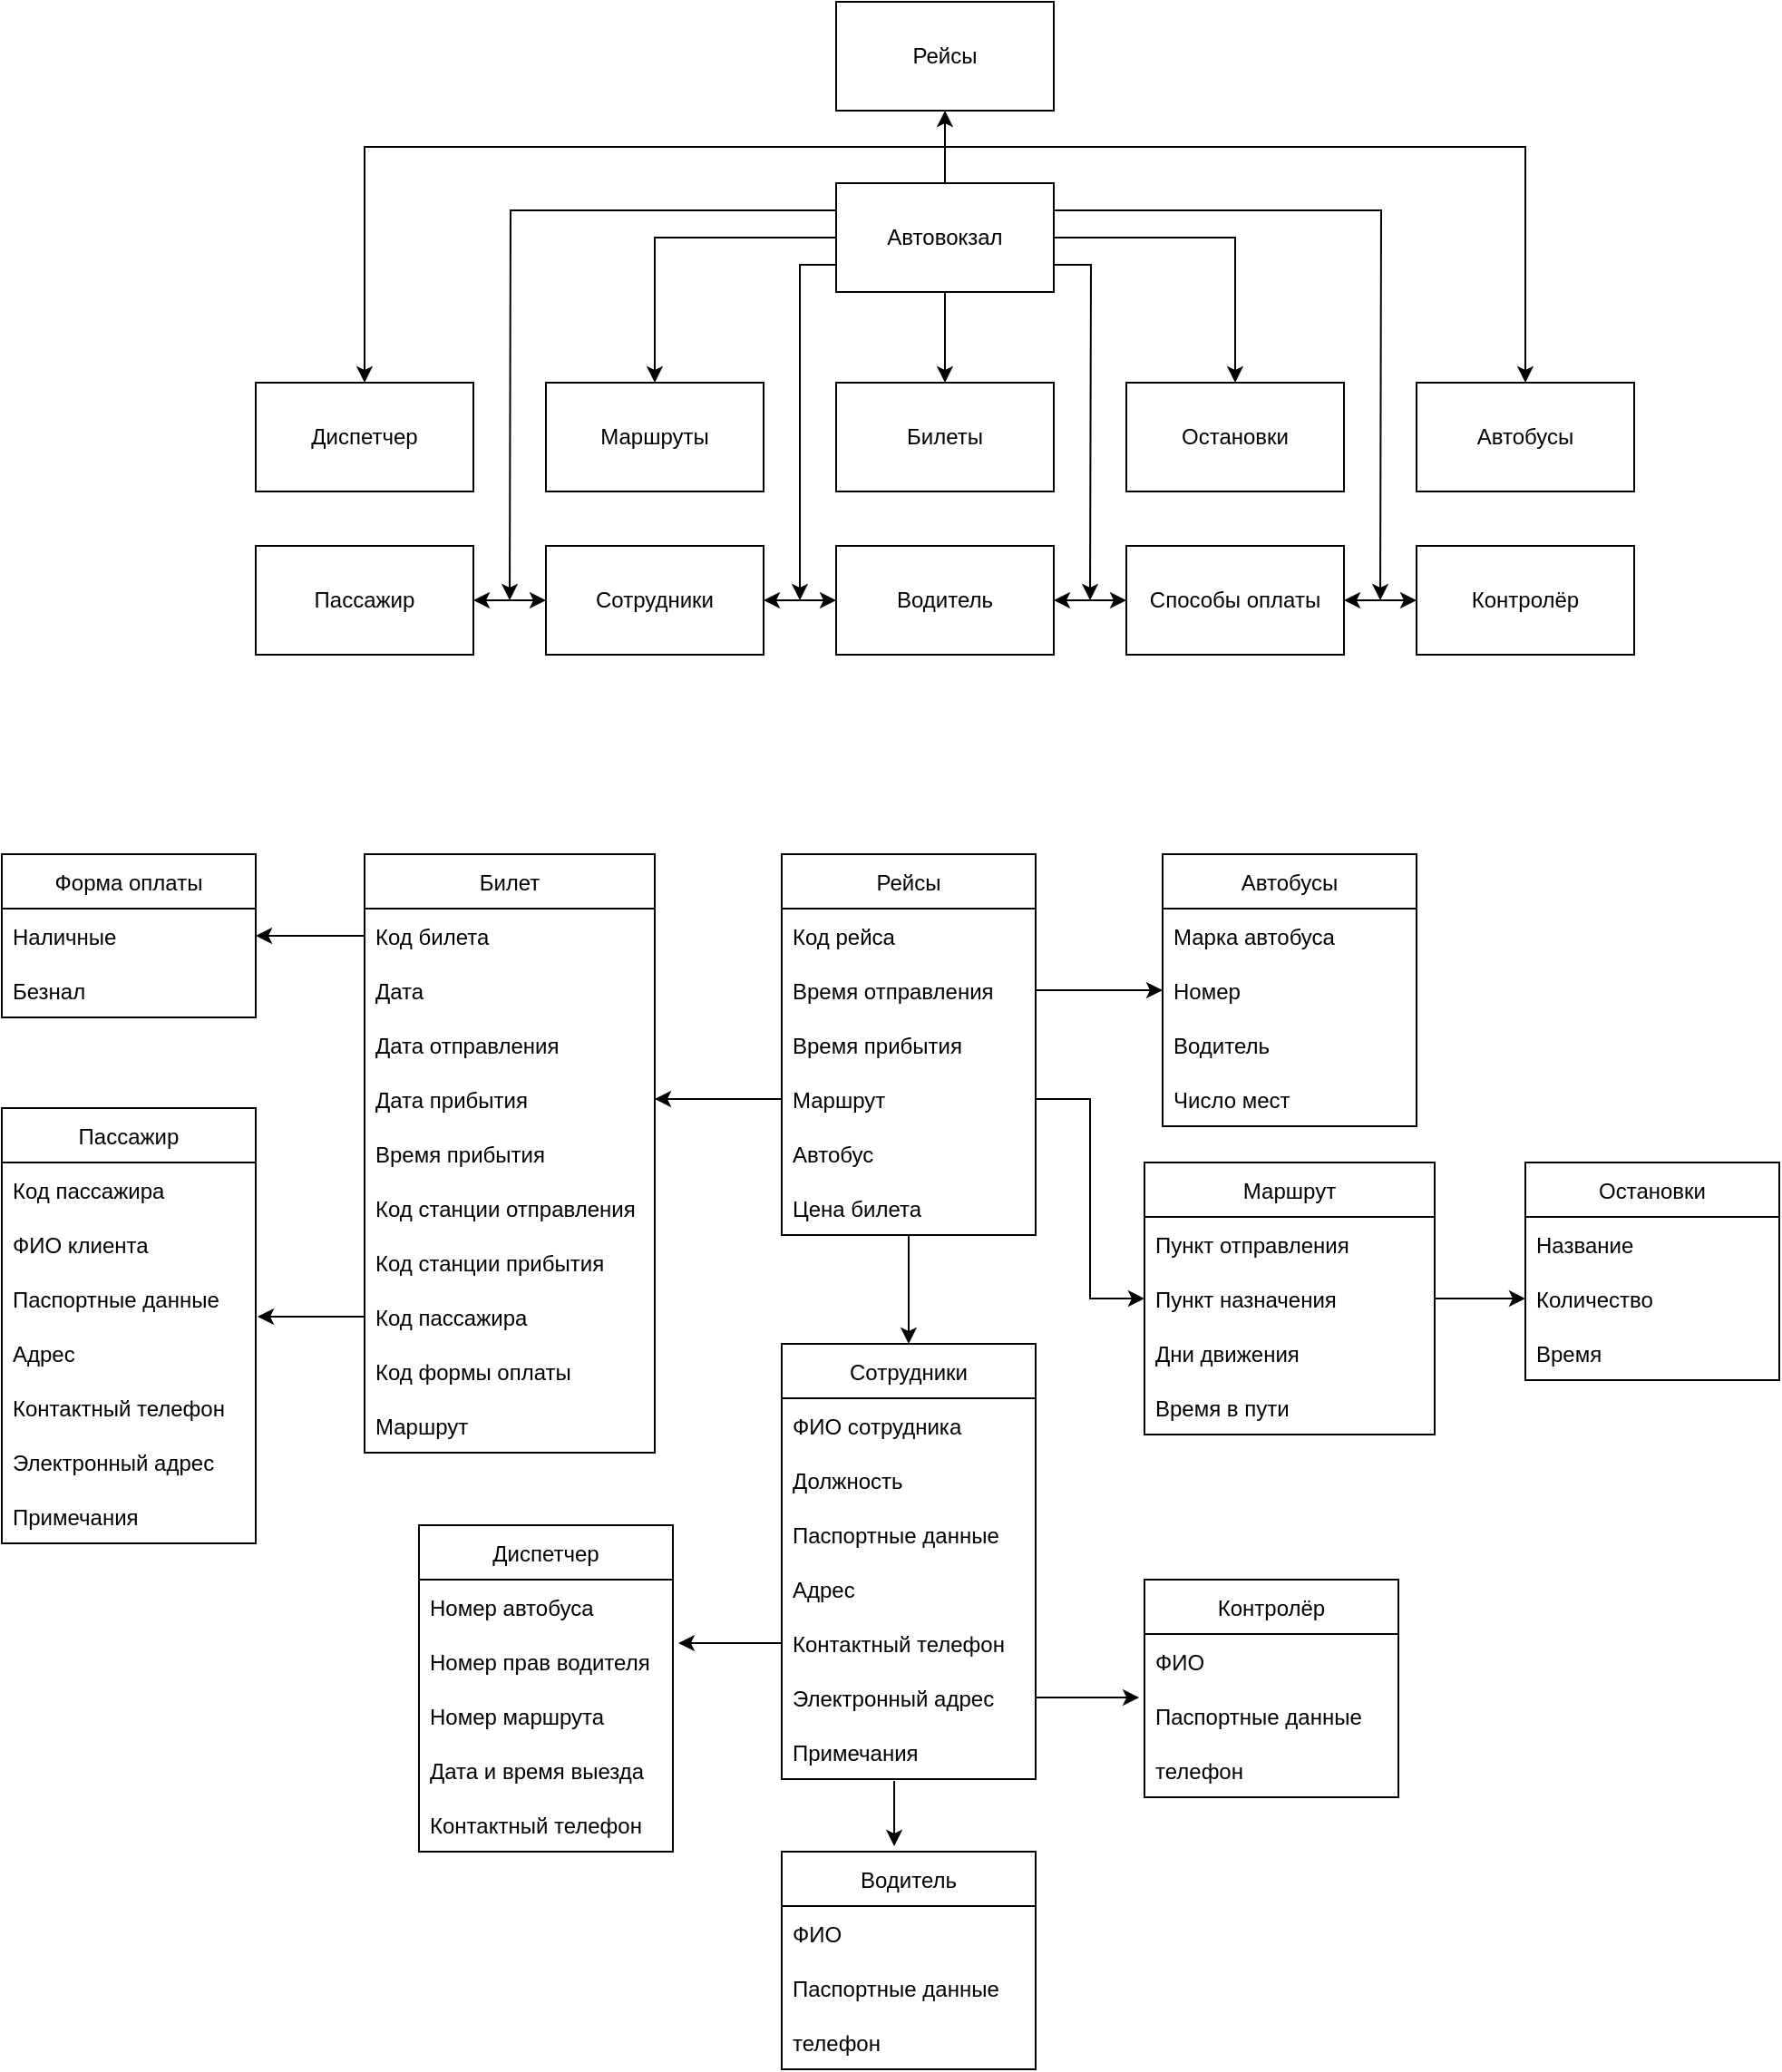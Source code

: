 <mxfile version="20.5.1" type="github">
  <diagram id="86yqQ0jhV_8jFqPabOyq" name="Страница 1">
    <mxGraphModel dx="2249" dy="794" grid="1" gridSize="10" guides="1" tooltips="1" connect="1" arrows="1" fold="1" page="1" pageScale="1" pageWidth="827" pageHeight="1169" math="0" shadow="0">
      <root>
        <mxCell id="0" />
        <mxCell id="1" parent="0" />
        <mxCell id="iQQgAuOcwQttmFMJXdX3-10" style="edgeStyle=orthogonalEdgeStyle;rounded=0;orthogonalLoop=1;jettySize=auto;html=1;" parent="1" source="iQQgAuOcwQttmFMJXdX3-2" target="iQQgAuOcwQttmFMJXdX3-5" edge="1">
          <mxGeometry relative="1" as="geometry" />
        </mxCell>
        <mxCell id="iQQgAuOcwQttmFMJXdX3-11" style="edgeStyle=orthogonalEdgeStyle;rounded=0;orthogonalLoop=1;jettySize=auto;html=1;exitX=1;exitY=0.5;exitDx=0;exitDy=0;entryX=0.5;entryY=0;entryDx=0;entryDy=0;" parent="1" source="iQQgAuOcwQttmFMJXdX3-2" target="iQQgAuOcwQttmFMJXdX3-9" edge="1">
          <mxGeometry relative="1" as="geometry" />
        </mxCell>
        <mxCell id="iQQgAuOcwQttmFMJXdX3-15" style="edgeStyle=orthogonalEdgeStyle;rounded=0;orthogonalLoop=1;jettySize=auto;html=1;exitX=0.5;exitY=0;exitDx=0;exitDy=0;entryX=0.5;entryY=0;entryDx=0;entryDy=0;" parent="1" source="iQQgAuOcwQttmFMJXdX3-2" target="iQQgAuOcwQttmFMJXdX3-12" edge="1">
          <mxGeometry relative="1" as="geometry" />
        </mxCell>
        <mxCell id="iQQgAuOcwQttmFMJXdX3-16" style="edgeStyle=orthogonalEdgeStyle;rounded=0;orthogonalLoop=1;jettySize=auto;html=1;exitX=0.5;exitY=0;exitDx=0;exitDy=0;entryX=0.5;entryY=0;entryDx=0;entryDy=0;" parent="1" source="iQQgAuOcwQttmFMJXdX3-2" target="iQQgAuOcwQttmFMJXdX3-14" edge="1">
          <mxGeometry relative="1" as="geometry" />
        </mxCell>
        <mxCell id="iQQgAuOcwQttmFMJXdX3-42" style="edgeStyle=orthogonalEdgeStyle;rounded=0;orthogonalLoop=1;jettySize=auto;html=1;exitX=0;exitY=0.25;exitDx=0;exitDy=0;" parent="1" source="iQQgAuOcwQttmFMJXdX3-2" edge="1">
          <mxGeometry relative="1" as="geometry">
            <mxPoint x="190" y="360" as="targetPoint" />
          </mxGeometry>
        </mxCell>
        <mxCell id="iQQgAuOcwQttmFMJXdX3-44" style="edgeStyle=orthogonalEdgeStyle;rounded=0;orthogonalLoop=1;jettySize=auto;html=1;exitX=0;exitY=0.75;exitDx=0;exitDy=0;" parent="1" source="iQQgAuOcwQttmFMJXdX3-2" edge="1">
          <mxGeometry relative="1" as="geometry">
            <mxPoint x="350" y="360" as="targetPoint" />
          </mxGeometry>
        </mxCell>
        <mxCell id="iQQgAuOcwQttmFMJXdX3-46" style="edgeStyle=orthogonalEdgeStyle;rounded=0;orthogonalLoop=1;jettySize=auto;html=1;exitX=1;exitY=0.75;exitDx=0;exitDy=0;" parent="1" source="iQQgAuOcwQttmFMJXdX3-2" edge="1">
          <mxGeometry relative="1" as="geometry">
            <mxPoint x="510" y="360" as="targetPoint" />
          </mxGeometry>
        </mxCell>
        <mxCell id="iQQgAuOcwQttmFMJXdX3-48" style="edgeStyle=orthogonalEdgeStyle;rounded=0;orthogonalLoop=1;jettySize=auto;html=1;exitX=1;exitY=0.25;exitDx=0;exitDy=0;" parent="1" source="iQQgAuOcwQttmFMJXdX3-2" edge="1">
          <mxGeometry relative="1" as="geometry">
            <mxPoint x="670" y="360" as="targetPoint" />
          </mxGeometry>
        </mxCell>
        <mxCell id="S9R1YL-R6KJ5HFUUIe6C-26" style="edgeStyle=orthogonalEdgeStyle;rounded=0;orthogonalLoop=1;jettySize=auto;html=1;exitX=0.5;exitY=0;exitDx=0;exitDy=0;entryX=0.5;entryY=1;entryDx=0;entryDy=0;" edge="1" parent="1" source="iQQgAuOcwQttmFMJXdX3-2" target="iQQgAuOcwQttmFMJXdX3-3">
          <mxGeometry relative="1" as="geometry" />
        </mxCell>
        <mxCell id="S9R1YL-R6KJ5HFUUIe6C-27" style="edgeStyle=orthogonalEdgeStyle;rounded=0;orthogonalLoop=1;jettySize=auto;html=1;exitX=0.5;exitY=1;exitDx=0;exitDy=0;entryX=0.5;entryY=0;entryDx=0;entryDy=0;" edge="1" parent="1" source="iQQgAuOcwQttmFMJXdX3-2" target="iQQgAuOcwQttmFMJXdX3-19">
          <mxGeometry relative="1" as="geometry" />
        </mxCell>
        <mxCell id="iQQgAuOcwQttmFMJXdX3-2" value="Автовокзал" style="rounded=0;whiteSpace=wrap;html=1;" parent="1" vertex="1">
          <mxGeometry x="370" y="130" width="120" height="60" as="geometry" />
        </mxCell>
        <mxCell id="iQQgAuOcwQttmFMJXdX3-3" value="Рейсы" style="rounded=0;whiteSpace=wrap;html=1;" parent="1" vertex="1">
          <mxGeometry x="370" y="30" width="120" height="60" as="geometry" />
        </mxCell>
        <mxCell id="iQQgAuOcwQttmFMJXdX3-5" value="Маршруты" style="rounded=0;whiteSpace=wrap;html=1;" parent="1" vertex="1">
          <mxGeometry x="210" y="240" width="120" height="60" as="geometry" />
        </mxCell>
        <mxCell id="iQQgAuOcwQttmFMJXdX3-9" value="Остановки" style="rounded=0;whiteSpace=wrap;html=1;" parent="1" vertex="1">
          <mxGeometry x="530" y="240" width="120" height="60" as="geometry" />
        </mxCell>
        <mxCell id="iQQgAuOcwQttmFMJXdX3-12" value="Диспетчер" style="rounded=0;whiteSpace=wrap;html=1;" parent="1" vertex="1">
          <mxGeometry x="50" y="240" width="120" height="60" as="geometry" />
        </mxCell>
        <mxCell id="iQQgAuOcwQttmFMJXdX3-14" value="Автобусы" style="rounded=0;whiteSpace=wrap;html=1;" parent="1" vertex="1">
          <mxGeometry x="690" y="240" width="120" height="60" as="geometry" />
        </mxCell>
        <mxCell id="iQQgAuOcwQttmFMJXdX3-18" value="Способы оплаты" style="rounded=0;whiteSpace=wrap;html=1;" parent="1" vertex="1">
          <mxGeometry x="530" y="330" width="120" height="60" as="geometry" />
        </mxCell>
        <mxCell id="iQQgAuOcwQttmFMJXdX3-19" value="Билеты" style="rounded=0;whiteSpace=wrap;html=1;" parent="1" vertex="1">
          <mxGeometry x="370" y="240" width="120" height="60" as="geometry" />
        </mxCell>
        <mxCell id="iQQgAuOcwQttmFMJXdX3-20" value="Пассажир" style="rounded=0;whiteSpace=wrap;html=1;" parent="1" vertex="1">
          <mxGeometry x="50" y="330" width="120" height="60" as="geometry" />
        </mxCell>
        <mxCell id="iQQgAuOcwQttmFMJXdX3-21" value="Сотрудники" style="rounded=0;whiteSpace=wrap;html=1;" parent="1" vertex="1">
          <mxGeometry x="210" y="330" width="120" height="60" as="geometry" />
        </mxCell>
        <mxCell id="iQQgAuOcwQttmFMJXdX3-22" value="Контролёр" style="rounded=0;whiteSpace=wrap;html=1;" parent="1" vertex="1">
          <mxGeometry x="690" y="330" width="120" height="60" as="geometry" />
        </mxCell>
        <mxCell id="iQQgAuOcwQttmFMJXdX3-31" value="" style="endArrow=classic;startArrow=classic;html=1;rounded=0;exitX=1;exitY=0.5;exitDx=0;exitDy=0;entryX=0;entryY=0.5;entryDx=0;entryDy=0;" parent="1" source="iQQgAuOcwQttmFMJXdX3-20" target="iQQgAuOcwQttmFMJXdX3-21" edge="1">
          <mxGeometry width="50" height="50" relative="1" as="geometry">
            <mxPoint x="170" y="390" as="sourcePoint" />
            <mxPoint x="200" y="360" as="targetPoint" />
          </mxGeometry>
        </mxCell>
        <mxCell id="iQQgAuOcwQttmFMJXdX3-33" value="" style="endArrow=classic;startArrow=classic;html=1;rounded=0;exitX=1;exitY=0.5;exitDx=0;exitDy=0;entryX=0;entryY=0.5;entryDx=0;entryDy=0;" parent="1" source="iQQgAuOcwQttmFMJXdX3-18" target="iQQgAuOcwQttmFMJXdX3-22" edge="1">
          <mxGeometry width="50" height="50" relative="1" as="geometry">
            <mxPoint x="650" y="390" as="sourcePoint" />
            <mxPoint x="700" y="340" as="targetPoint" />
          </mxGeometry>
        </mxCell>
        <mxCell id="eWutOVOjhpOkpdrfjWL5-36" value="Маршрут" style="swimlane;fontStyle=0;childLayout=stackLayout;horizontal=1;startSize=30;horizontalStack=0;resizeParent=1;resizeParentMax=0;resizeLast=0;collapsible=1;marginBottom=0;" parent="1" vertex="1">
          <mxGeometry x="540" y="670" width="160" height="150" as="geometry" />
        </mxCell>
        <mxCell id="eWutOVOjhpOkpdrfjWL5-37" value="Пункт отправления" style="text;strokeColor=none;fillColor=none;align=left;verticalAlign=middle;spacingLeft=4;spacingRight=4;overflow=hidden;points=[[0,0.5],[1,0.5]];portConstraint=eastwest;rotatable=0;" parent="eWutOVOjhpOkpdrfjWL5-36" vertex="1">
          <mxGeometry y="30" width="160" height="30" as="geometry" />
        </mxCell>
        <mxCell id="eWutOVOjhpOkpdrfjWL5-38" value="Пункт назначения" style="text;strokeColor=none;fillColor=none;align=left;verticalAlign=middle;spacingLeft=4;spacingRight=4;overflow=hidden;points=[[0,0.5],[1,0.5]];portConstraint=eastwest;rotatable=0;" parent="eWutOVOjhpOkpdrfjWL5-36" vertex="1">
          <mxGeometry y="60" width="160" height="30" as="geometry" />
        </mxCell>
        <mxCell id="eWutOVOjhpOkpdrfjWL5-39" value="Дни движения" style="text;strokeColor=none;fillColor=none;align=left;verticalAlign=middle;spacingLeft=4;spacingRight=4;overflow=hidden;points=[[0,0.5],[1,0.5]];portConstraint=eastwest;rotatable=0;" parent="eWutOVOjhpOkpdrfjWL5-36" vertex="1">
          <mxGeometry y="90" width="160" height="30" as="geometry" />
        </mxCell>
        <mxCell id="S9R1YL-R6KJ5HFUUIe6C-1" value="Время в пути" style="text;strokeColor=none;fillColor=none;align=left;verticalAlign=middle;spacingLeft=4;spacingRight=4;overflow=hidden;points=[[0,0.5],[1,0.5]];portConstraint=eastwest;rotatable=0;" vertex="1" parent="eWutOVOjhpOkpdrfjWL5-36">
          <mxGeometry y="120" width="160" height="30" as="geometry" />
        </mxCell>
        <mxCell id="eWutOVOjhpOkpdrfjWL5-40" value="Рейсы" style="swimlane;fontStyle=0;childLayout=stackLayout;horizontal=1;startSize=30;horizontalStack=0;resizeParent=1;resizeParentMax=0;resizeLast=0;collapsible=1;marginBottom=0;" parent="1" vertex="1">
          <mxGeometry x="340" y="500" width="140" height="210" as="geometry" />
        </mxCell>
        <mxCell id="eWutOVOjhpOkpdrfjWL5-41" value="Код рейса" style="text;strokeColor=none;fillColor=none;align=left;verticalAlign=middle;spacingLeft=4;spacingRight=4;overflow=hidden;points=[[0,0.5],[1,0.5]];portConstraint=eastwest;rotatable=0;" parent="eWutOVOjhpOkpdrfjWL5-40" vertex="1">
          <mxGeometry y="30" width="140" height="30" as="geometry" />
        </mxCell>
        <mxCell id="eWutOVOjhpOkpdrfjWL5-42" value="Время отправления" style="text;strokeColor=none;fillColor=none;align=left;verticalAlign=middle;spacingLeft=4;spacingRight=4;overflow=hidden;points=[[0,0.5],[1,0.5]];portConstraint=eastwest;rotatable=0;" parent="eWutOVOjhpOkpdrfjWL5-40" vertex="1">
          <mxGeometry y="60" width="140" height="30" as="geometry" />
        </mxCell>
        <mxCell id="eWutOVOjhpOkpdrfjWL5-43" value="Время прибытия" style="text;strokeColor=none;fillColor=none;align=left;verticalAlign=middle;spacingLeft=4;spacingRight=4;overflow=hidden;points=[[0,0.5],[1,0.5]];portConstraint=eastwest;rotatable=0;" parent="eWutOVOjhpOkpdrfjWL5-40" vertex="1">
          <mxGeometry y="90" width="140" height="30" as="geometry" />
        </mxCell>
        <mxCell id="eWutOVOjhpOkpdrfjWL5-45" value="Маршрут" style="text;strokeColor=none;fillColor=none;align=left;verticalAlign=middle;spacingLeft=4;spacingRight=4;overflow=hidden;points=[[0,0.5],[1,0.5]];portConstraint=eastwest;rotatable=0;" parent="eWutOVOjhpOkpdrfjWL5-40" vertex="1">
          <mxGeometry y="120" width="140" height="30" as="geometry" />
        </mxCell>
        <mxCell id="eWutOVOjhpOkpdrfjWL5-46" value="Автобус" style="text;strokeColor=none;fillColor=none;align=left;verticalAlign=middle;spacingLeft=4;spacingRight=4;overflow=hidden;points=[[0,0.5],[1,0.5]];portConstraint=eastwest;rotatable=0;" parent="eWutOVOjhpOkpdrfjWL5-40" vertex="1">
          <mxGeometry y="150" width="140" height="30" as="geometry" />
        </mxCell>
        <mxCell id="eWutOVOjhpOkpdrfjWL5-47" value="Цена билета" style="text;strokeColor=none;fillColor=none;align=left;verticalAlign=middle;spacingLeft=4;spacingRight=4;overflow=hidden;points=[[0,0.5],[1,0.5]];portConstraint=eastwest;rotatable=0;" parent="eWutOVOjhpOkpdrfjWL5-40" vertex="1">
          <mxGeometry y="180" width="140" height="30" as="geometry" />
        </mxCell>
        <mxCell id="eWutOVOjhpOkpdrfjWL5-48" value="Автобусы" style="swimlane;fontStyle=0;childLayout=stackLayout;horizontal=1;startSize=30;horizontalStack=0;resizeParent=1;resizeParentMax=0;resizeLast=0;collapsible=1;marginBottom=0;" parent="1" vertex="1">
          <mxGeometry x="550" y="500" width="140" height="150" as="geometry" />
        </mxCell>
        <mxCell id="eWutOVOjhpOkpdrfjWL5-49" value="Марка автобуса" style="text;strokeColor=none;fillColor=none;align=left;verticalAlign=middle;spacingLeft=4;spacingRight=4;overflow=hidden;points=[[0,0.5],[1,0.5]];portConstraint=eastwest;rotatable=0;" parent="eWutOVOjhpOkpdrfjWL5-48" vertex="1">
          <mxGeometry y="30" width="140" height="30" as="geometry" />
        </mxCell>
        <mxCell id="eWutOVOjhpOkpdrfjWL5-50" value="Номер" style="text;strokeColor=none;fillColor=none;align=left;verticalAlign=middle;spacingLeft=4;spacingRight=4;overflow=hidden;points=[[0,0.5],[1,0.5]];portConstraint=eastwest;rotatable=0;" parent="eWutOVOjhpOkpdrfjWL5-48" vertex="1">
          <mxGeometry y="60" width="140" height="30" as="geometry" />
        </mxCell>
        <mxCell id="eWutOVOjhpOkpdrfjWL5-51" value="Водитель" style="text;strokeColor=none;fillColor=none;align=left;verticalAlign=middle;spacingLeft=4;spacingRight=4;overflow=hidden;points=[[0,0.5],[1,0.5]];portConstraint=eastwest;rotatable=0;" parent="eWutOVOjhpOkpdrfjWL5-48" vertex="1">
          <mxGeometry y="90" width="140" height="30" as="geometry" />
        </mxCell>
        <mxCell id="eWutOVOjhpOkpdrfjWL5-52" value="Число мест" style="text;strokeColor=none;fillColor=none;align=left;verticalAlign=middle;spacingLeft=4;spacingRight=4;overflow=hidden;points=[[0,0.5],[1,0.5]];portConstraint=eastwest;rotatable=0;" parent="eWutOVOjhpOkpdrfjWL5-48" vertex="1">
          <mxGeometry y="120" width="140" height="30" as="geometry" />
        </mxCell>
        <mxCell id="eWutOVOjhpOkpdrfjWL5-53" value="Остановки" style="swimlane;fontStyle=0;childLayout=stackLayout;horizontal=1;startSize=30;horizontalStack=0;resizeParent=1;resizeParentMax=0;resizeLast=0;collapsible=1;marginBottom=0;" parent="1" vertex="1">
          <mxGeometry x="750" y="670" width="140" height="120" as="geometry" />
        </mxCell>
        <mxCell id="eWutOVOjhpOkpdrfjWL5-54" value="Название" style="text;strokeColor=none;fillColor=none;align=left;verticalAlign=middle;spacingLeft=4;spacingRight=4;overflow=hidden;points=[[0,0.5],[1,0.5]];portConstraint=eastwest;rotatable=0;" parent="eWutOVOjhpOkpdrfjWL5-53" vertex="1">
          <mxGeometry y="30" width="140" height="30" as="geometry" />
        </mxCell>
        <mxCell id="eWutOVOjhpOkpdrfjWL5-55" value="Количество" style="text;strokeColor=none;fillColor=none;align=left;verticalAlign=middle;spacingLeft=4;spacingRight=4;overflow=hidden;points=[[0,0.5],[1,0.5]];portConstraint=eastwest;rotatable=0;" parent="eWutOVOjhpOkpdrfjWL5-53" vertex="1">
          <mxGeometry y="60" width="140" height="30" as="geometry" />
        </mxCell>
        <mxCell id="eWutOVOjhpOkpdrfjWL5-56" value="Время" style="text;strokeColor=none;fillColor=none;align=left;verticalAlign=middle;spacingLeft=4;spacingRight=4;overflow=hidden;points=[[0,0.5],[1,0.5]];portConstraint=eastwest;rotatable=0;" parent="eWutOVOjhpOkpdrfjWL5-53" vertex="1">
          <mxGeometry y="90" width="140" height="30" as="geometry" />
        </mxCell>
        <mxCell id="eWutOVOjhpOkpdrfjWL5-57" value="Билет" style="swimlane;fontStyle=0;childLayout=stackLayout;horizontal=1;startSize=30;horizontalStack=0;resizeParent=1;resizeParentMax=0;resizeLast=0;collapsible=1;marginBottom=0;" parent="1" vertex="1">
          <mxGeometry x="110" y="500" width="160" height="330" as="geometry" />
        </mxCell>
        <mxCell id="eWutOVOjhpOkpdrfjWL5-58" value="Код билета" style="text;strokeColor=none;fillColor=none;align=left;verticalAlign=middle;spacingLeft=4;spacingRight=4;overflow=hidden;points=[[0,0.5],[1,0.5]];portConstraint=eastwest;rotatable=0;" parent="eWutOVOjhpOkpdrfjWL5-57" vertex="1">
          <mxGeometry y="30" width="160" height="30" as="geometry" />
        </mxCell>
        <mxCell id="eWutOVOjhpOkpdrfjWL5-59" value="Дата" style="text;strokeColor=none;fillColor=none;align=left;verticalAlign=middle;spacingLeft=4;spacingRight=4;overflow=hidden;points=[[0,0.5],[1,0.5]];portConstraint=eastwest;rotatable=0;" parent="eWutOVOjhpOkpdrfjWL5-57" vertex="1">
          <mxGeometry y="60" width="160" height="30" as="geometry" />
        </mxCell>
        <mxCell id="eWutOVOjhpOkpdrfjWL5-60" value="Дата отправления" style="text;strokeColor=none;fillColor=none;align=left;verticalAlign=middle;spacingLeft=4;spacingRight=4;overflow=hidden;points=[[0,0.5],[1,0.5]];portConstraint=eastwest;rotatable=0;" parent="eWutOVOjhpOkpdrfjWL5-57" vertex="1">
          <mxGeometry y="90" width="160" height="30" as="geometry" />
        </mxCell>
        <mxCell id="eWutOVOjhpOkpdrfjWL5-61" value="Дата прибытия" style="text;strokeColor=none;fillColor=none;align=left;verticalAlign=middle;spacingLeft=4;spacingRight=4;overflow=hidden;points=[[0,0.5],[1,0.5]];portConstraint=eastwest;rotatable=0;" parent="eWutOVOjhpOkpdrfjWL5-57" vertex="1">
          <mxGeometry y="120" width="160" height="30" as="geometry" />
        </mxCell>
        <mxCell id="eWutOVOjhpOkpdrfjWL5-62" value="Время прибытия" style="text;strokeColor=none;fillColor=none;align=left;verticalAlign=middle;spacingLeft=4;spacingRight=4;overflow=hidden;points=[[0,0.5],[1,0.5]];portConstraint=eastwest;rotatable=0;" parent="eWutOVOjhpOkpdrfjWL5-57" vertex="1">
          <mxGeometry y="150" width="160" height="30" as="geometry" />
        </mxCell>
        <mxCell id="eWutOVOjhpOkpdrfjWL5-63" value="Код станции отправления" style="text;strokeColor=none;fillColor=none;align=left;verticalAlign=middle;spacingLeft=4;spacingRight=4;overflow=hidden;points=[[0,0.5],[1,0.5]];portConstraint=eastwest;rotatable=0;" parent="eWutOVOjhpOkpdrfjWL5-57" vertex="1">
          <mxGeometry y="180" width="160" height="30" as="geometry" />
        </mxCell>
        <mxCell id="eWutOVOjhpOkpdrfjWL5-65" value="Код станции прибытия" style="text;strokeColor=none;fillColor=none;align=left;verticalAlign=middle;spacingLeft=4;spacingRight=4;overflow=hidden;points=[[0,0.5],[1,0.5]];portConstraint=eastwest;rotatable=0;" parent="eWutOVOjhpOkpdrfjWL5-57" vertex="1">
          <mxGeometry y="210" width="160" height="30" as="geometry" />
        </mxCell>
        <mxCell id="eWutOVOjhpOkpdrfjWL5-66" value="Код пассажира" style="text;strokeColor=none;fillColor=none;align=left;verticalAlign=middle;spacingLeft=4;spacingRight=4;overflow=hidden;points=[[0,0.5],[1,0.5]];portConstraint=eastwest;rotatable=0;" parent="eWutOVOjhpOkpdrfjWL5-57" vertex="1">
          <mxGeometry y="240" width="160" height="30" as="geometry" />
        </mxCell>
        <mxCell id="eWutOVOjhpOkpdrfjWL5-67" value="Код формы оплаты" style="text;strokeColor=none;fillColor=none;align=left;verticalAlign=middle;spacingLeft=4;spacingRight=4;overflow=hidden;points=[[0,0.5],[1,0.5]];portConstraint=eastwest;rotatable=0;" parent="eWutOVOjhpOkpdrfjWL5-57" vertex="1">
          <mxGeometry y="270" width="160" height="30" as="geometry" />
        </mxCell>
        <mxCell id="S9R1YL-R6KJ5HFUUIe6C-6" value="Маршрут" style="text;strokeColor=none;fillColor=none;align=left;verticalAlign=middle;spacingLeft=4;spacingRight=4;overflow=hidden;points=[[0,0.5],[1,0.5]];portConstraint=eastwest;rotatable=0;" vertex="1" parent="eWutOVOjhpOkpdrfjWL5-57">
          <mxGeometry y="300" width="160" height="30" as="geometry" />
        </mxCell>
        <mxCell id="eWutOVOjhpOkpdrfjWL5-68" value="Пассажир" style="swimlane;fontStyle=0;childLayout=stackLayout;horizontal=1;startSize=30;horizontalStack=0;resizeParent=1;resizeParentMax=0;resizeLast=0;collapsible=1;marginBottom=0;" parent="1" vertex="1">
          <mxGeometry x="-90" y="640" width="140" height="240" as="geometry" />
        </mxCell>
        <mxCell id="eWutOVOjhpOkpdrfjWL5-70" value="Код пассажира" style="text;strokeColor=none;fillColor=none;align=left;verticalAlign=middle;spacingLeft=4;spacingRight=4;overflow=hidden;points=[[0,0.5],[1,0.5]];portConstraint=eastwest;rotatable=0;" parent="eWutOVOjhpOkpdrfjWL5-68" vertex="1">
          <mxGeometry y="30" width="140" height="30" as="geometry" />
        </mxCell>
        <mxCell id="eWutOVOjhpOkpdrfjWL5-71" value="ФИО клиента" style="text;strokeColor=none;fillColor=none;align=left;verticalAlign=middle;spacingLeft=4;spacingRight=4;overflow=hidden;points=[[0,0.5],[1,0.5]];portConstraint=eastwest;rotatable=0;" parent="eWutOVOjhpOkpdrfjWL5-68" vertex="1">
          <mxGeometry y="60" width="140" height="30" as="geometry" />
        </mxCell>
        <mxCell id="eWutOVOjhpOkpdrfjWL5-72" value="Паспортные данные" style="text;strokeColor=none;fillColor=none;align=left;verticalAlign=middle;spacingLeft=4;spacingRight=4;overflow=hidden;points=[[0,0.5],[1,0.5]];portConstraint=eastwest;rotatable=0;" parent="eWutOVOjhpOkpdrfjWL5-68" vertex="1">
          <mxGeometry y="90" width="140" height="30" as="geometry" />
        </mxCell>
        <mxCell id="eWutOVOjhpOkpdrfjWL5-73" value="Адрес" style="text;strokeColor=none;fillColor=none;align=left;verticalAlign=middle;spacingLeft=4;spacingRight=4;overflow=hidden;points=[[0,0.5],[1,0.5]];portConstraint=eastwest;rotatable=0;" parent="eWutOVOjhpOkpdrfjWL5-68" vertex="1">
          <mxGeometry y="120" width="140" height="30" as="geometry" />
        </mxCell>
        <mxCell id="eWutOVOjhpOkpdrfjWL5-74" value="Контактный телефон" style="text;strokeColor=none;fillColor=none;align=left;verticalAlign=middle;spacingLeft=4;spacingRight=4;overflow=hidden;points=[[0,0.5],[1,0.5]];portConstraint=eastwest;rotatable=0;" parent="eWutOVOjhpOkpdrfjWL5-68" vertex="1">
          <mxGeometry y="150" width="140" height="30" as="geometry" />
        </mxCell>
        <mxCell id="eWutOVOjhpOkpdrfjWL5-75" value="Электронный адрес" style="text;strokeColor=none;fillColor=none;align=left;verticalAlign=middle;spacingLeft=4;spacingRight=4;overflow=hidden;points=[[0,0.5],[1,0.5]];portConstraint=eastwest;rotatable=0;" parent="eWutOVOjhpOkpdrfjWL5-68" vertex="1">
          <mxGeometry y="180" width="140" height="30" as="geometry" />
        </mxCell>
        <mxCell id="eWutOVOjhpOkpdrfjWL5-76" value="Примечания" style="text;strokeColor=none;fillColor=none;align=left;verticalAlign=middle;spacingLeft=4;spacingRight=4;overflow=hidden;points=[[0,0.5],[1,0.5]];portConstraint=eastwest;rotatable=0;" parent="eWutOVOjhpOkpdrfjWL5-68" vertex="1">
          <mxGeometry y="210" width="140" height="30" as="geometry" />
        </mxCell>
        <mxCell id="eWutOVOjhpOkpdrfjWL5-77" value="Сотрудники" style="swimlane;fontStyle=0;childLayout=stackLayout;horizontal=1;startSize=30;horizontalStack=0;resizeParent=1;resizeParentMax=0;resizeLast=0;collapsible=1;marginBottom=0;" parent="1" vertex="1">
          <mxGeometry x="340" y="770" width="140" height="240" as="geometry" />
        </mxCell>
        <mxCell id="eWutOVOjhpOkpdrfjWL5-78" value="ФИО сотрудника" style="text;strokeColor=none;fillColor=none;align=left;verticalAlign=middle;spacingLeft=4;spacingRight=4;overflow=hidden;points=[[0,0.5],[1,0.5]];portConstraint=eastwest;rotatable=0;" parent="eWutOVOjhpOkpdrfjWL5-77" vertex="1">
          <mxGeometry y="30" width="140" height="30" as="geometry" />
        </mxCell>
        <mxCell id="eWutOVOjhpOkpdrfjWL5-79" value="Должность" style="text;strokeColor=none;fillColor=none;align=left;verticalAlign=middle;spacingLeft=4;spacingRight=4;overflow=hidden;points=[[0,0.5],[1,0.5]];portConstraint=eastwest;rotatable=0;" parent="eWutOVOjhpOkpdrfjWL5-77" vertex="1">
          <mxGeometry y="60" width="140" height="30" as="geometry" />
        </mxCell>
        <mxCell id="eWutOVOjhpOkpdrfjWL5-80" value="Паспортные данные" style="text;strokeColor=none;fillColor=none;align=left;verticalAlign=middle;spacingLeft=4;spacingRight=4;overflow=hidden;points=[[0,0.5],[1,0.5]];portConstraint=eastwest;rotatable=0;" parent="eWutOVOjhpOkpdrfjWL5-77" vertex="1">
          <mxGeometry y="90" width="140" height="30" as="geometry" />
        </mxCell>
        <mxCell id="eWutOVOjhpOkpdrfjWL5-81" value="Адрес" style="text;strokeColor=none;fillColor=none;align=left;verticalAlign=middle;spacingLeft=4;spacingRight=4;overflow=hidden;points=[[0,0.5],[1,0.5]];portConstraint=eastwest;rotatable=0;" parent="eWutOVOjhpOkpdrfjWL5-77" vertex="1">
          <mxGeometry y="120" width="140" height="30" as="geometry" />
        </mxCell>
        <mxCell id="eWutOVOjhpOkpdrfjWL5-82" value="Контактный телефон" style="text;strokeColor=none;fillColor=none;align=left;verticalAlign=middle;spacingLeft=4;spacingRight=4;overflow=hidden;points=[[0,0.5],[1,0.5]];portConstraint=eastwest;rotatable=0;" parent="eWutOVOjhpOkpdrfjWL5-77" vertex="1">
          <mxGeometry y="150" width="140" height="30" as="geometry" />
        </mxCell>
        <mxCell id="eWutOVOjhpOkpdrfjWL5-83" value="Электронный адрес" style="text;strokeColor=none;fillColor=none;align=left;verticalAlign=middle;spacingLeft=4;spacingRight=4;overflow=hidden;points=[[0,0.5],[1,0.5]];portConstraint=eastwest;rotatable=0;" parent="eWutOVOjhpOkpdrfjWL5-77" vertex="1">
          <mxGeometry y="180" width="140" height="30" as="geometry" />
        </mxCell>
        <mxCell id="eWutOVOjhpOkpdrfjWL5-84" value="Примечания" style="text;strokeColor=none;fillColor=none;align=left;verticalAlign=middle;spacingLeft=4;spacingRight=4;overflow=hidden;points=[[0,0.5],[1,0.5]];portConstraint=eastwest;rotatable=0;" parent="eWutOVOjhpOkpdrfjWL5-77" vertex="1">
          <mxGeometry y="210" width="140" height="30" as="geometry" />
        </mxCell>
        <mxCell id="eWutOVOjhpOkpdrfjWL5-85" value="Форма оплаты" style="swimlane;fontStyle=0;childLayout=stackLayout;horizontal=1;startSize=30;horizontalStack=0;resizeParent=1;resizeParentMax=0;resizeLast=0;collapsible=1;marginBottom=0;" parent="1" vertex="1">
          <mxGeometry x="-90" y="500" width="140" height="90" as="geometry" />
        </mxCell>
        <mxCell id="eWutOVOjhpOkpdrfjWL5-86" value="Наличные" style="text;strokeColor=none;fillColor=none;align=left;verticalAlign=middle;spacingLeft=4;spacingRight=4;overflow=hidden;points=[[0,0.5],[1,0.5]];portConstraint=eastwest;rotatable=0;" parent="eWutOVOjhpOkpdrfjWL5-85" vertex="1">
          <mxGeometry y="30" width="140" height="30" as="geometry" />
        </mxCell>
        <mxCell id="eWutOVOjhpOkpdrfjWL5-87" value="Безнал" style="text;strokeColor=none;fillColor=none;align=left;verticalAlign=middle;spacingLeft=4;spacingRight=4;overflow=hidden;points=[[0,0.5],[1,0.5]];portConstraint=eastwest;rotatable=0;" parent="eWutOVOjhpOkpdrfjWL5-85" vertex="1">
          <mxGeometry y="60" width="140" height="30" as="geometry" />
        </mxCell>
        <mxCell id="eWutOVOjhpOkpdrfjWL5-89" value="Диспетчер" style="swimlane;fontStyle=0;childLayout=stackLayout;horizontal=1;startSize=30;horizontalStack=0;resizeParent=1;resizeParentMax=0;resizeLast=0;collapsible=1;marginBottom=0;" parent="1" vertex="1">
          <mxGeometry x="140" y="870" width="140" height="180" as="geometry" />
        </mxCell>
        <mxCell id="eWutOVOjhpOkpdrfjWL5-90" value="Номер автобуса" style="text;strokeColor=none;fillColor=none;align=left;verticalAlign=middle;spacingLeft=4;spacingRight=4;overflow=hidden;points=[[0,0.5],[1,0.5]];portConstraint=eastwest;rotatable=0;" parent="eWutOVOjhpOkpdrfjWL5-89" vertex="1">
          <mxGeometry y="30" width="140" height="30" as="geometry" />
        </mxCell>
        <mxCell id="eWutOVOjhpOkpdrfjWL5-91" value="Номер прав водителя" style="text;strokeColor=none;fillColor=none;align=left;verticalAlign=middle;spacingLeft=4;spacingRight=4;overflow=hidden;points=[[0,0.5],[1,0.5]];portConstraint=eastwest;rotatable=0;" parent="eWutOVOjhpOkpdrfjWL5-89" vertex="1">
          <mxGeometry y="60" width="140" height="30" as="geometry" />
        </mxCell>
        <mxCell id="eWutOVOjhpOkpdrfjWL5-92" value="Номер маршрута" style="text;strokeColor=none;fillColor=none;align=left;verticalAlign=middle;spacingLeft=4;spacingRight=4;overflow=hidden;points=[[0,0.5],[1,0.5]];portConstraint=eastwest;rotatable=0;" parent="eWutOVOjhpOkpdrfjWL5-89" vertex="1">
          <mxGeometry y="90" width="140" height="30" as="geometry" />
        </mxCell>
        <mxCell id="eWutOVOjhpOkpdrfjWL5-93" value="Дата и время выезда" style="text;strokeColor=none;fillColor=none;align=left;verticalAlign=middle;spacingLeft=4;spacingRight=4;overflow=hidden;points=[[0,0.5],[1,0.5]];portConstraint=eastwest;rotatable=0;" parent="eWutOVOjhpOkpdrfjWL5-89" vertex="1">
          <mxGeometry y="120" width="140" height="30" as="geometry" />
        </mxCell>
        <mxCell id="S9R1YL-R6KJ5HFUUIe6C-17" value="Контактный телефон" style="text;strokeColor=none;fillColor=none;align=left;verticalAlign=middle;spacingLeft=4;spacingRight=4;overflow=hidden;points=[[0,0.5],[1,0.5]];portConstraint=eastwest;rotatable=0;" vertex="1" parent="eWutOVOjhpOkpdrfjWL5-89">
          <mxGeometry y="150" width="140" height="30" as="geometry" />
        </mxCell>
        <mxCell id="eWutOVOjhpOkpdrfjWL5-94" value="Контролёр" style="swimlane;fontStyle=0;childLayout=stackLayout;horizontal=1;startSize=30;horizontalStack=0;resizeParent=1;resizeParentMax=0;resizeLast=0;collapsible=1;marginBottom=0;" parent="1" vertex="1">
          <mxGeometry x="540" y="900" width="140" height="120" as="geometry" />
        </mxCell>
        <mxCell id="eWutOVOjhpOkpdrfjWL5-95" value="ФИО" style="text;strokeColor=none;fillColor=none;align=left;verticalAlign=middle;spacingLeft=4;spacingRight=4;overflow=hidden;points=[[0,0.5],[1,0.5]];portConstraint=eastwest;rotatable=0;" parent="eWutOVOjhpOkpdrfjWL5-94" vertex="1">
          <mxGeometry y="30" width="140" height="30" as="geometry" />
        </mxCell>
        <mxCell id="eWutOVOjhpOkpdrfjWL5-96" value="Паспортные данные" style="text;strokeColor=none;fillColor=none;align=left;verticalAlign=middle;spacingLeft=4;spacingRight=4;overflow=hidden;points=[[0,0.5],[1,0.5]];portConstraint=eastwest;rotatable=0;" parent="eWutOVOjhpOkpdrfjWL5-94" vertex="1">
          <mxGeometry y="60" width="140" height="30" as="geometry" />
        </mxCell>
        <mxCell id="eWutOVOjhpOkpdrfjWL5-97" value="телефон" style="text;strokeColor=none;fillColor=none;align=left;verticalAlign=middle;spacingLeft=4;spacingRight=4;overflow=hidden;points=[[0,0.5],[1,0.5]];portConstraint=eastwest;rotatable=0;" parent="eWutOVOjhpOkpdrfjWL5-94" vertex="1">
          <mxGeometry y="90" width="140" height="30" as="geometry" />
        </mxCell>
        <mxCell id="S9R1YL-R6KJ5HFUUIe6C-5" style="edgeStyle=orthogonalEdgeStyle;rounded=0;orthogonalLoop=1;jettySize=auto;html=1;exitX=1;exitY=0.5;exitDx=0;exitDy=0;entryX=0;entryY=0.5;entryDx=0;entryDy=0;" edge="1" parent="1" source="eWutOVOjhpOkpdrfjWL5-45" target="eWutOVOjhpOkpdrfjWL5-38">
          <mxGeometry relative="1" as="geometry" />
        </mxCell>
        <mxCell id="S9R1YL-R6KJ5HFUUIe6C-8" style="edgeStyle=orthogonalEdgeStyle;rounded=0;orthogonalLoop=1;jettySize=auto;html=1;exitX=0;exitY=0.5;exitDx=0;exitDy=0;entryX=1;entryY=0.5;entryDx=0;entryDy=0;" edge="1" parent="1" source="eWutOVOjhpOkpdrfjWL5-45" target="eWutOVOjhpOkpdrfjWL5-61">
          <mxGeometry relative="1" as="geometry" />
        </mxCell>
        <mxCell id="S9R1YL-R6KJ5HFUUIe6C-9" style="edgeStyle=orthogonalEdgeStyle;rounded=0;orthogonalLoop=1;jettySize=auto;html=1;exitX=0;exitY=0.5;exitDx=0;exitDy=0;entryX=1;entryY=0.5;entryDx=0;entryDy=0;" edge="1" parent="1" source="eWutOVOjhpOkpdrfjWL5-58" target="eWutOVOjhpOkpdrfjWL5-86">
          <mxGeometry relative="1" as="geometry" />
        </mxCell>
        <mxCell id="S9R1YL-R6KJ5HFUUIe6C-13" style="edgeStyle=orthogonalEdgeStyle;rounded=0;orthogonalLoop=1;jettySize=auto;html=1;exitX=0;exitY=0.5;exitDx=0;exitDy=0;entryX=1.007;entryY=0.833;entryDx=0;entryDy=0;entryPerimeter=0;" edge="1" parent="1" source="eWutOVOjhpOkpdrfjWL5-66" target="eWutOVOjhpOkpdrfjWL5-72">
          <mxGeometry relative="1" as="geometry" />
        </mxCell>
        <mxCell id="S9R1YL-R6KJ5HFUUIe6C-16" value="" style="endArrow=classic;html=1;rounded=0;entryX=0.5;entryY=0;entryDx=0;entryDy=0;" edge="1" parent="1" target="eWutOVOjhpOkpdrfjWL5-77">
          <mxGeometry width="50" height="50" relative="1" as="geometry">
            <mxPoint x="420" y="710" as="sourcePoint" />
            <mxPoint x="440" y="780" as="targetPoint" />
            <Array as="points">
              <mxPoint x="410" y="710" />
              <mxPoint x="410" y="730" />
            </Array>
          </mxGeometry>
        </mxCell>
        <mxCell id="S9R1YL-R6KJ5HFUUIe6C-19" style="edgeStyle=orthogonalEdgeStyle;rounded=0;orthogonalLoop=1;jettySize=auto;html=1;exitX=0;exitY=0.5;exitDx=0;exitDy=0;entryX=1.021;entryY=0.167;entryDx=0;entryDy=0;entryPerimeter=0;" edge="1" parent="1" source="eWutOVOjhpOkpdrfjWL5-82" target="eWutOVOjhpOkpdrfjWL5-91">
          <mxGeometry relative="1" as="geometry" />
        </mxCell>
        <mxCell id="S9R1YL-R6KJ5HFUUIe6C-20" style="edgeStyle=orthogonalEdgeStyle;rounded=0;orthogonalLoop=1;jettySize=auto;html=1;exitX=1;exitY=0.5;exitDx=0;exitDy=0;entryX=-0.021;entryY=0.167;entryDx=0;entryDy=0;entryPerimeter=0;" edge="1" parent="1" source="eWutOVOjhpOkpdrfjWL5-83" target="eWutOVOjhpOkpdrfjWL5-96">
          <mxGeometry relative="1" as="geometry" />
        </mxCell>
        <mxCell id="S9R1YL-R6KJ5HFUUIe6C-21" style="edgeStyle=orthogonalEdgeStyle;rounded=0;orthogonalLoop=1;jettySize=auto;html=1;exitX=1;exitY=0.5;exitDx=0;exitDy=0;entryX=0;entryY=0.5;entryDx=0;entryDy=0;" edge="1" parent="1" source="eWutOVOjhpOkpdrfjWL5-42" target="eWutOVOjhpOkpdrfjWL5-50">
          <mxGeometry relative="1" as="geometry" />
        </mxCell>
        <mxCell id="S9R1YL-R6KJ5HFUUIe6C-24" style="edgeStyle=orthogonalEdgeStyle;rounded=0;orthogonalLoop=1;jettySize=auto;html=1;exitX=1;exitY=0.5;exitDx=0;exitDy=0;entryX=0;entryY=0.5;entryDx=0;entryDy=0;" edge="1" parent="1" source="eWutOVOjhpOkpdrfjWL5-38" target="eWutOVOjhpOkpdrfjWL5-55">
          <mxGeometry relative="1" as="geometry" />
        </mxCell>
        <mxCell id="S9R1YL-R6KJ5HFUUIe6C-25" value="Водитель" style="rounded=0;whiteSpace=wrap;html=1;" vertex="1" parent="1">
          <mxGeometry x="370" y="330" width="120" height="60" as="geometry" />
        </mxCell>
        <mxCell id="S9R1YL-R6KJ5HFUUIe6C-28" value="" style="endArrow=classic;startArrow=classic;html=1;rounded=0;exitX=1;exitY=0.5;exitDx=0;exitDy=0;entryX=0;entryY=0.5;entryDx=0;entryDy=0;" edge="1" parent="1" source="iQQgAuOcwQttmFMJXdX3-21" target="S9R1YL-R6KJ5HFUUIe6C-25">
          <mxGeometry width="50" height="50" relative="1" as="geometry">
            <mxPoint x="330" y="390" as="sourcePoint" />
            <mxPoint x="380" y="340" as="targetPoint" />
          </mxGeometry>
        </mxCell>
        <mxCell id="S9R1YL-R6KJ5HFUUIe6C-29" value="" style="endArrow=classic;startArrow=classic;html=1;rounded=0;exitX=1;exitY=0.5;exitDx=0;exitDy=0;entryX=0;entryY=0.5;entryDx=0;entryDy=0;" edge="1" parent="1" source="S9R1YL-R6KJ5HFUUIe6C-25" target="iQQgAuOcwQttmFMJXdX3-18">
          <mxGeometry width="50" height="50" relative="1" as="geometry">
            <mxPoint x="490" y="390" as="sourcePoint" />
            <mxPoint x="540" y="340" as="targetPoint" />
          </mxGeometry>
        </mxCell>
        <mxCell id="S9R1YL-R6KJ5HFUUIe6C-30" value="Водитель" style="swimlane;fontStyle=0;childLayout=stackLayout;horizontal=1;startSize=30;horizontalStack=0;resizeParent=1;resizeParentMax=0;resizeLast=0;collapsible=1;marginBottom=0;" vertex="1" parent="1">
          <mxGeometry x="340" y="1050" width="140" height="120" as="geometry" />
        </mxCell>
        <mxCell id="S9R1YL-R6KJ5HFUUIe6C-31" value="ФИО" style="text;strokeColor=none;fillColor=none;align=left;verticalAlign=middle;spacingLeft=4;spacingRight=4;overflow=hidden;points=[[0,0.5],[1,0.5]];portConstraint=eastwest;rotatable=0;" vertex="1" parent="S9R1YL-R6KJ5HFUUIe6C-30">
          <mxGeometry y="30" width="140" height="30" as="geometry" />
        </mxCell>
        <mxCell id="S9R1YL-R6KJ5HFUUIe6C-32" value="Паспортные данные" style="text;strokeColor=none;fillColor=none;align=left;verticalAlign=middle;spacingLeft=4;spacingRight=4;overflow=hidden;points=[[0,0.5],[1,0.5]];portConstraint=eastwest;rotatable=0;" vertex="1" parent="S9R1YL-R6KJ5HFUUIe6C-30">
          <mxGeometry y="60" width="140" height="30" as="geometry" />
        </mxCell>
        <mxCell id="S9R1YL-R6KJ5HFUUIe6C-33" value="телефон" style="text;strokeColor=none;fillColor=none;align=left;verticalAlign=middle;spacingLeft=4;spacingRight=4;overflow=hidden;points=[[0,0.5],[1,0.5]];portConstraint=eastwest;rotatable=0;" vertex="1" parent="S9R1YL-R6KJ5HFUUIe6C-30">
          <mxGeometry y="90" width="140" height="30" as="geometry" />
        </mxCell>
        <mxCell id="S9R1YL-R6KJ5HFUUIe6C-34" value="" style="endArrow=classic;html=1;rounded=0;entryX=0.443;entryY=-0.025;entryDx=0;entryDy=0;entryPerimeter=0;exitX=0.443;exitY=1.033;exitDx=0;exitDy=0;exitPerimeter=0;" edge="1" parent="1" source="eWutOVOjhpOkpdrfjWL5-84" target="S9R1YL-R6KJ5HFUUIe6C-30">
          <mxGeometry width="50" height="50" relative="1" as="geometry">
            <mxPoint x="402" y="1020" as="sourcePoint" />
            <mxPoint x="440" y="1010" as="targetPoint" />
          </mxGeometry>
        </mxCell>
      </root>
    </mxGraphModel>
  </diagram>
</mxfile>
